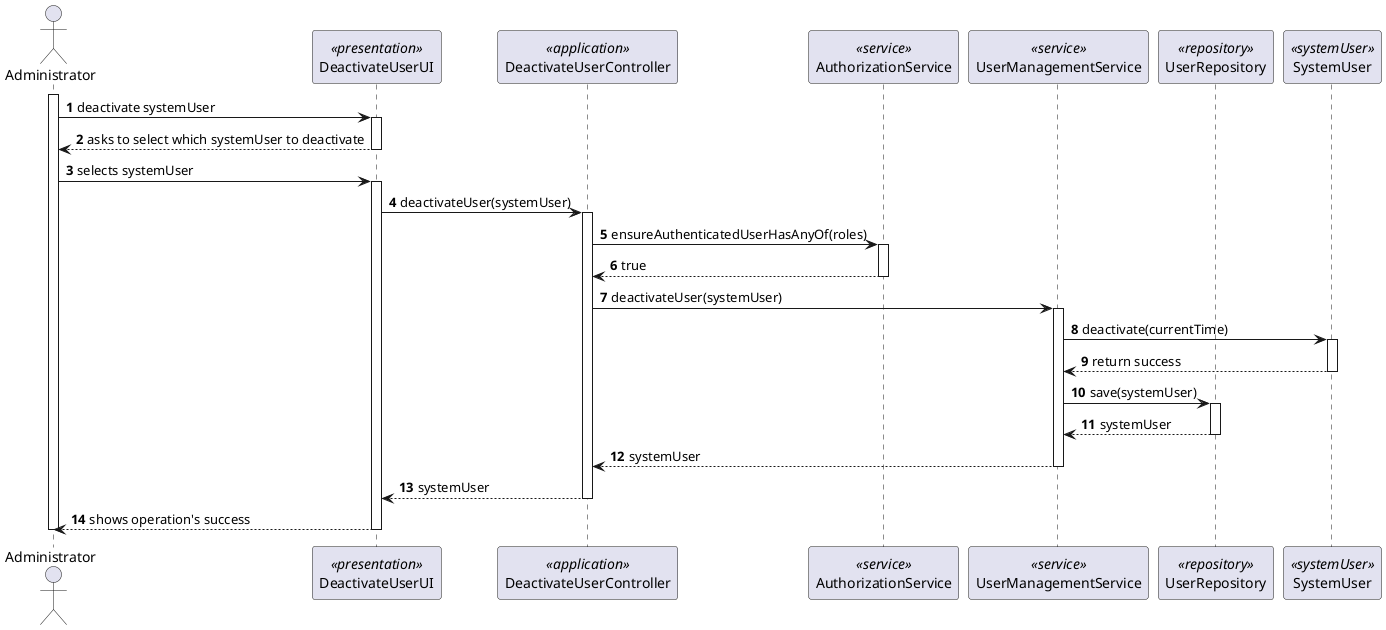 @startuml
autonumber


actor Administrator

participant DeactivateUserUI <<presentation>>
participant DeactivateUserController<<application>>
participant AuthorizationService <<service>>
participant UserManagementService <<service>>
participant SystemUser <<systemUser>>
participant UserRepository <<repository>>
participant SystemUser <<systemUser>>

activate Administrator


    Administrator -> DeactivateUserUI: deactivate systemUser

        activate DeactivateUserUI

    DeactivateUserUI --> Administrator: asks to select which systemUser to deactivate

        deactivate DeactivateUserUI

    Administrator -> DeactivateUserUI: selects systemUser

        activate DeactivateUserUI

    DeactivateUserUI -> DeactivateUserController: deactivateUser(systemUser)

        activate DeactivateUserController

    DeactivateUserController -> AuthorizationService: ensureAuthenticatedUserHasAnyOf(roles)

        activate AuthorizationService

    AuthorizationService --> DeactivateUserController: true

        deactivate AuthorizationService

    DeactivateUserController -> UserManagementService: deactivateUser(systemUser)

        activate UserManagementService

    UserManagementService -> SystemUser: deactivate(currentTime)
        activate SystemUser

    SystemUser --> UserManagementService: return success

        deactivate SystemUser

    UserManagementService -> UserRepository: save(systemUser)

        activate UserRepository

    UserRepository --> UserManagementService: systemUser

        deactivate UserRepository

    UserManagementService --> DeactivateUserController: systemUser

        deactivate UserManagementService

    DeactivateUserController --> DeactivateUserUI: systemUser

        deactivate DeactivateUserController

    DeactivateUserUI --> Administrator : shows operation's success

        deactivate DeactivateUserUI

        deactivate Administrator

@enduml